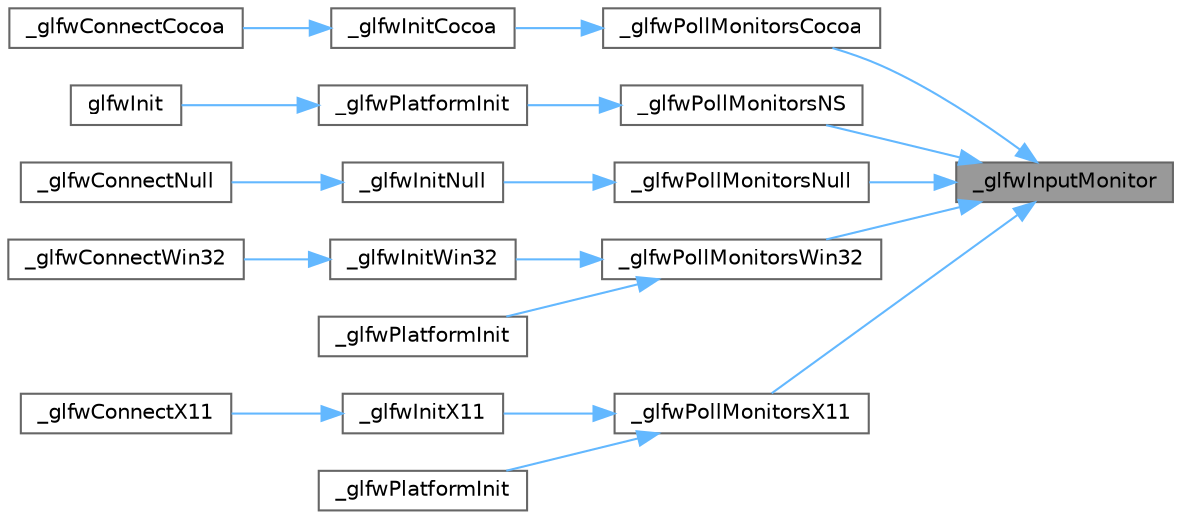 digraph "_glfwInputMonitor"
{
 // LATEX_PDF_SIZE
  bgcolor="transparent";
  edge [fontname=Helvetica,fontsize=10,labelfontname=Helvetica,labelfontsize=10];
  node [fontname=Helvetica,fontsize=10,shape=box,height=0.2,width=0.4];
  rankdir="RL";
  Node1 [id="Node000001",label="_glfwInputMonitor",height=0.2,width=0.4,color="gray40", fillcolor="grey60", style="filled", fontcolor="black",tooltip=" "];
  Node1 -> Node2 [id="edge18_Node000001_Node000002",dir="back",color="steelblue1",style="solid",tooltip=" "];
  Node2 [id="Node000002",label="_glfwPollMonitorsCocoa",height=0.2,width=0.4,color="grey40", fillcolor="white", style="filled",URL="$_classes_2lib_2external_2glfw_2src_2cocoa__monitor_8m.html#a4993d8c0eef61c250c0d4c18a3d86a64",tooltip=" "];
  Node2 -> Node3 [id="edge19_Node000002_Node000003",dir="back",color="steelblue1",style="solid",tooltip=" "];
  Node3 [id="Node000003",label="_glfwInitCocoa",height=0.2,width=0.4,color="grey40", fillcolor="white", style="filled",URL="$_classes_2lib_2external_2glfw_2src_2cocoa__init_8m.html#a885d16bf2cdbffb8b7e8c96158a574e0",tooltip=" "];
  Node3 -> Node4 [id="edge20_Node000003_Node000004",dir="back",color="steelblue1",style="solid",tooltip=" "];
  Node4 [id="Node000004",label="_glfwConnectCocoa",height=0.2,width=0.4,color="grey40", fillcolor="white", style="filled",URL="$_classes_2lib_2external_2glfw_2src_2cocoa__init_8m.html#ae2c18e6b1b4087349db05fc416f94d77",tooltip=" "];
  Node1 -> Node5 [id="edge21_Node000001_Node000005",dir="back",color="steelblue1",style="solid",tooltip=" "];
  Node5 [id="Node000005",label="_glfwPollMonitorsNS",height=0.2,width=0.4,color="grey40", fillcolor="white", style="filled",URL="$_classes_2lib_2raylib_2src_2external_2glfw_2src_2cocoa__monitor_8m.html#af80ef4003623e26e842c72c6fc5666ae",tooltip=" "];
  Node5 -> Node6 [id="edge22_Node000005_Node000006",dir="back",color="steelblue1",style="solid",tooltip=" "];
  Node6 [id="Node000006",label="_glfwPlatformInit",height=0.2,width=0.4,color="grey40", fillcolor="white", style="filled",URL="$_classes_2lib_2raylib_2src_2external_2glfw_2src_2cocoa__init_8m.html#aaed0c9f6d4944cc993516fa1fe112101",tooltip=" "];
  Node6 -> Node7 [id="edge23_Node000006_Node000007",dir="back",color="steelblue1",style="solid",tooltip=" "];
  Node7 [id="Node000007",label="glfwInit",height=0.2,width=0.4,color="grey40", fillcolor="white", style="filled",URL="$group__init.html#gab41771f0215a2e0afb4cf1cf98082d40",tooltip="Initializes the GLFW library."];
  Node1 -> Node8 [id="edge24_Node000001_Node000008",dir="back",color="steelblue1",style="solid",tooltip=" "];
  Node8 [id="Node000008",label="_glfwPollMonitorsNull",height=0.2,width=0.4,color="grey40", fillcolor="white", style="filled",URL="$_classes_2lib_2external_2glfw_2src_2null__monitor_8c.html#a339d261e3d07b4c45c393dfd4452908b",tooltip=" "];
  Node8 -> Node9 [id="edge25_Node000008_Node000009",dir="back",color="steelblue1",style="solid",tooltip=" "];
  Node9 [id="Node000009",label="_glfwInitNull",height=0.2,width=0.4,color="grey40", fillcolor="white", style="filled",URL="$_classes_2lib_2external_2glfw_2src_2null__init_8c.html#af2ca81ee74e52bdd486f6225e971e1c2",tooltip=" "];
  Node9 -> Node10 [id="edge26_Node000009_Node000010",dir="back",color="steelblue1",style="solid",tooltip=" "];
  Node10 [id="Node000010",label="_glfwConnectNull",height=0.2,width=0.4,color="grey40", fillcolor="white", style="filled",URL="$_classes_2lib_2external_2glfw_2src_2null__init_8c.html#ab1d5e6831b39be2c5c38a03e6c2d0b86",tooltip=" "];
  Node1 -> Node11 [id="edge27_Node000001_Node000011",dir="back",color="steelblue1",style="solid",tooltip=" "];
  Node11 [id="Node000011",label="_glfwPollMonitorsWin32",height=0.2,width=0.4,color="grey40", fillcolor="white", style="filled",URL="$_classes_2lib_2external_2glfw_2src_2win32__monitor_8c.html#a345b11644c658a9a94b0eeb4ed4a0618",tooltip=" "];
  Node11 -> Node12 [id="edge28_Node000011_Node000012",dir="back",color="steelblue1",style="solid",tooltip=" "];
  Node12 [id="Node000012",label="_glfwInitWin32",height=0.2,width=0.4,color="grey40", fillcolor="white", style="filled",URL="$_classes_2lib_2external_2glfw_2src_2win32__init_8c.html#af4042dcaff3b650d19d2052ea5778bbf",tooltip=" "];
  Node12 -> Node13 [id="edge29_Node000012_Node000013",dir="back",color="steelblue1",style="solid",tooltip=" "];
  Node13 [id="Node000013",label="_glfwConnectWin32",height=0.2,width=0.4,color="grey40", fillcolor="white", style="filled",URL="$_classes_2lib_2external_2glfw_2src_2win32__init_8c.html#a3c83872580850a72c3cde2861fdc229f",tooltip=" "];
  Node11 -> Node14 [id="edge30_Node000011_Node000014",dir="back",color="steelblue1",style="solid",tooltip=" "];
  Node14 [id="Node000014",label="_glfwPlatformInit",height=0.2,width=0.4,color="grey40", fillcolor="white", style="filled",URL="$_classes_2lib_2raylib_2src_2external_2glfw_2src_2win32__init_8c.html#aaed0c9f6d4944cc993516fa1fe112101",tooltip=" "];
  Node1 -> Node15 [id="edge31_Node000001_Node000015",dir="back",color="steelblue1",style="solid",tooltip=" "];
  Node15 [id="Node000015",label="_glfwPollMonitorsX11",height=0.2,width=0.4,color="grey40", fillcolor="white", style="filled",URL="$_classes_2lib_2external_2glfw_2src_2x11__monitor_8c.html#ade7b239b6691fb34b66f3022ad97949d",tooltip=" "];
  Node15 -> Node16 [id="edge32_Node000015_Node000016",dir="back",color="steelblue1",style="solid",tooltip=" "];
  Node16 [id="Node000016",label="_glfwInitX11",height=0.2,width=0.4,color="grey40", fillcolor="white", style="filled",URL="$_classes_2lib_2external_2glfw_2src_2x11__init_8c.html#af20065dc55a35809e4ba688ec0142ada",tooltip=" "];
  Node16 -> Node17 [id="edge33_Node000016_Node000017",dir="back",color="steelblue1",style="solid",tooltip=" "];
  Node17 [id="Node000017",label="_glfwConnectX11",height=0.2,width=0.4,color="grey40", fillcolor="white", style="filled",URL="$_classes_2lib_2external_2glfw_2src_2x11__init_8c.html#a3ef34494ec1a6b49e24c3139b0bbdb56",tooltip=" "];
  Node15 -> Node18 [id="edge34_Node000015_Node000018",dir="back",color="steelblue1",style="solid",tooltip=" "];
  Node18 [id="Node000018",label="_glfwPlatformInit",height=0.2,width=0.4,color="grey40", fillcolor="white", style="filled",URL="$_classes_2lib_2raylib_2src_2external_2glfw_2src_2x11__init_8c.html#aaed0c9f6d4944cc993516fa1fe112101",tooltip=" "];
}
